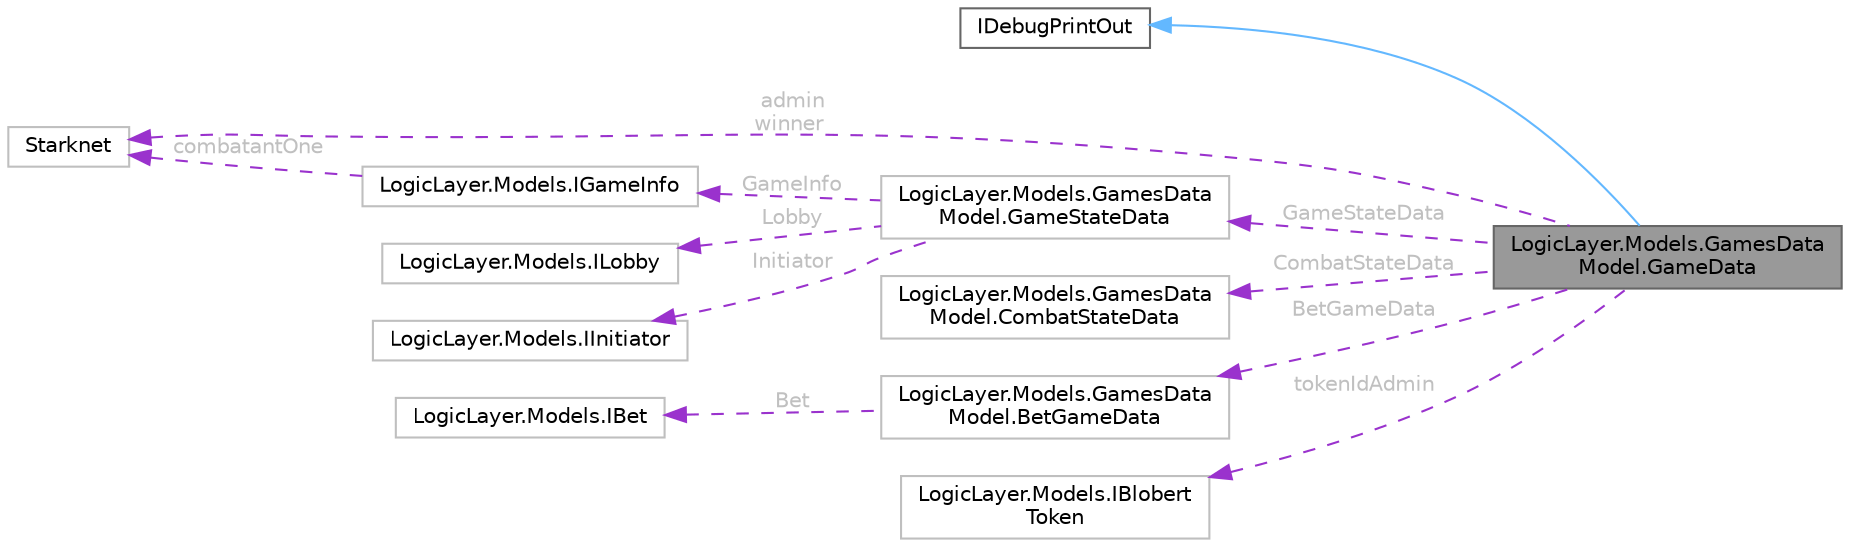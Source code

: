 digraph "LogicLayer.Models.GamesDataModel.GameData"
{
 // LATEX_PDF_SIZE
  bgcolor="transparent";
  edge [fontname=Helvetica,fontsize=10,labelfontname=Helvetica,labelfontsize=10];
  node [fontname=Helvetica,fontsize=10,shape=box,height=0.2,width=0.4];
  rankdir="LR";
  Node1 [id="Node000001",label="LogicLayer.Models.GamesData\lModel.GameData",height=0.2,width=0.4,color="gray40", fillcolor="grey60", style="filled", fontcolor="black",tooltip=" "];
  Node2 -> Node1 [id="edge1_Node000001_Node000002",dir="back",color="steelblue1",style="solid",tooltip=" "];
  Node2 [id="Node000002",label="IDebugPrintOut",height=0.2,width=0.4,color="gray40", fillcolor="white", style="filled",URL="$interface_i_debug_print_out.html",tooltip="interface for mass debugging of a class"];
  Node3 -> Node1 [id="edge2_Node000001_Node000003",dir="back",color="darkorchid3",style="dashed",tooltip=" ",label=" GameStateData",fontcolor="grey" ];
  Node3 [id="Node000003",label="LogicLayer.Models.GamesData\lModel.GameStateData",height=0.2,width=0.4,color="grey75", fillcolor="white", style="filled",URL="$class_logic_layer_1_1_models_1_1_games_data_model_1_1_game_state_data.html",tooltip=" "];
  Node4 -> Node3 [id="edge3_Node000003_Node000004",dir="back",color="darkorchid3",style="dashed",tooltip=" ",label=" Lobby",fontcolor="grey" ];
  Node4 [id="Node000004",label="LogicLayer.Models.ILobby",height=0.2,width=0.4,color="grey75", fillcolor="white", style="filled",URL="$interface_logic_layer_1_1_models_1_1_i_lobby.html",tooltip=" "];
  Node5 -> Node3 [id="edge4_Node000003_Node000005",dir="back",color="darkorchid3",style="dashed",tooltip=" ",label=" GameInfo",fontcolor="grey" ];
  Node5 [id="Node000005",label="LogicLayer.Models.IGameInfo",height=0.2,width=0.4,color="grey75", fillcolor="white", style="filled",URL="$interface_logic_layer_1_1_models_1_1_i_game_info.html",tooltip=" "];
  Node6 -> Node5 [id="edge5_Node000005_Node000006",dir="back",color="darkorchid3",style="dashed",tooltip=" ",label=" combatantOne",fontcolor="grey" ];
  Node6 [id="Node000006",label="Starknet",height=0.2,width=0.4,color="grey75", fillcolor="white", style="filled",tooltip=" "];
  Node7 -> Node3 [id="edge6_Node000003_Node000007",dir="back",color="darkorchid3",style="dashed",tooltip=" ",label=" Initiator",fontcolor="grey" ];
  Node7 [id="Node000007",label="LogicLayer.Models.IInitiator",height=0.2,width=0.4,color="grey75", fillcolor="white", style="filled",URL="$interface_logic_layer_1_1_models_1_1_i_initiator.html",tooltip=" "];
  Node8 -> Node1 [id="edge7_Node000001_Node000008",dir="back",color="darkorchid3",style="dashed",tooltip=" ",label=" CombatStateData",fontcolor="grey" ];
  Node8 [id="Node000008",label="LogicLayer.Models.GamesData\lModel.CombatStateData",height=0.2,width=0.4,color="grey75", fillcolor="white", style="filled",URL="$class_logic_layer_1_1_models_1_1_games_data_model_1_1_combat_state_data.html",tooltip=" "];
  Node9 -> Node1 [id="edge8_Node000001_Node000009",dir="back",color="darkorchid3",style="dashed",tooltip=" ",label=" BetGameData",fontcolor="grey" ];
  Node9 [id="Node000009",label="LogicLayer.Models.GamesData\lModel.BetGameData",height=0.2,width=0.4,color="grey75", fillcolor="white", style="filled",URL="$class_logic_layer_1_1_models_1_1_games_data_model_1_1_bet_game_data.html",tooltip=" "];
  Node10 -> Node9 [id="edge9_Node000009_Node000010",dir="back",color="darkorchid3",style="dashed",tooltip=" ",label=" Bet",fontcolor="grey" ];
  Node10 [id="Node000010",label="LogicLayer.Models.IBet",height=0.2,width=0.4,color="grey75", fillcolor="white", style="filled",URL="$interface_logic_layer_1_1_models_1_1_i_bet.html",tooltip=" "];
  Node6 -> Node1 [id="edge10_Node000001_Node000006",dir="back",color="darkorchid3",style="dashed",tooltip=" ",label=" admin\nwinner",fontcolor="grey" ];
  Node11 -> Node1 [id="edge11_Node000001_Node000011",dir="back",color="darkorchid3",style="dashed",tooltip=" ",label=" tokenIdAdmin",fontcolor="grey" ];
  Node11 [id="Node000011",label="LogicLayer.Models.IBlobert\lToken",height=0.2,width=0.4,color="grey75", fillcolor="white", style="filled",URL="$interface_logic_layer_1_1_models_1_1_i_blobert_token.html",tooltip=" "];
}
